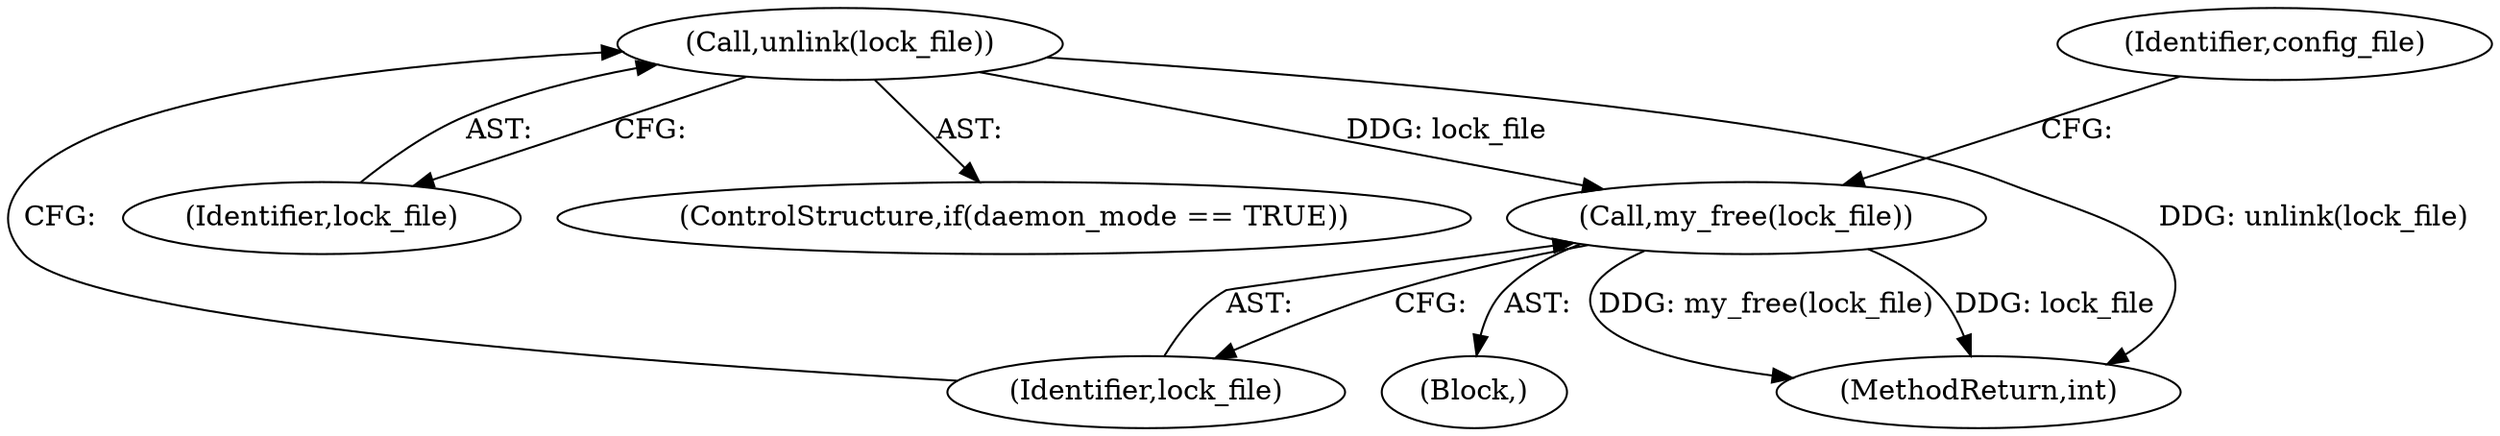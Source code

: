 digraph "0_nagioscore_1b197346d490df2e2d3b1dcce5ac6134ad0c8752@API" {
"1001227" [label="(Call,unlink(lock_file))"];
"1001229" [label="(Call,my_free(lock_file))"];
"1000678" [label="(Block,)"];
"1001228" [label="(Identifier,lock_file)"];
"1001232" [label="(Identifier,config_file)"];
"1001229" [label="(Call,my_free(lock_file))"];
"1001223" [label="(ControlStructure,if(daemon_mode == TRUE))"];
"1001239" [label="(MethodReturn,int)"];
"1001227" [label="(Call,unlink(lock_file))"];
"1001230" [label="(Identifier,lock_file)"];
"1001227" -> "1001223"  [label="AST: "];
"1001227" -> "1001228"  [label="CFG: "];
"1001228" -> "1001227"  [label="AST: "];
"1001230" -> "1001227"  [label="CFG: "];
"1001227" -> "1001239"  [label="DDG: unlink(lock_file)"];
"1001227" -> "1001229"  [label="DDG: lock_file"];
"1001229" -> "1000678"  [label="AST: "];
"1001229" -> "1001230"  [label="CFG: "];
"1001230" -> "1001229"  [label="AST: "];
"1001232" -> "1001229"  [label="CFG: "];
"1001229" -> "1001239"  [label="DDG: my_free(lock_file)"];
"1001229" -> "1001239"  [label="DDG: lock_file"];
}
